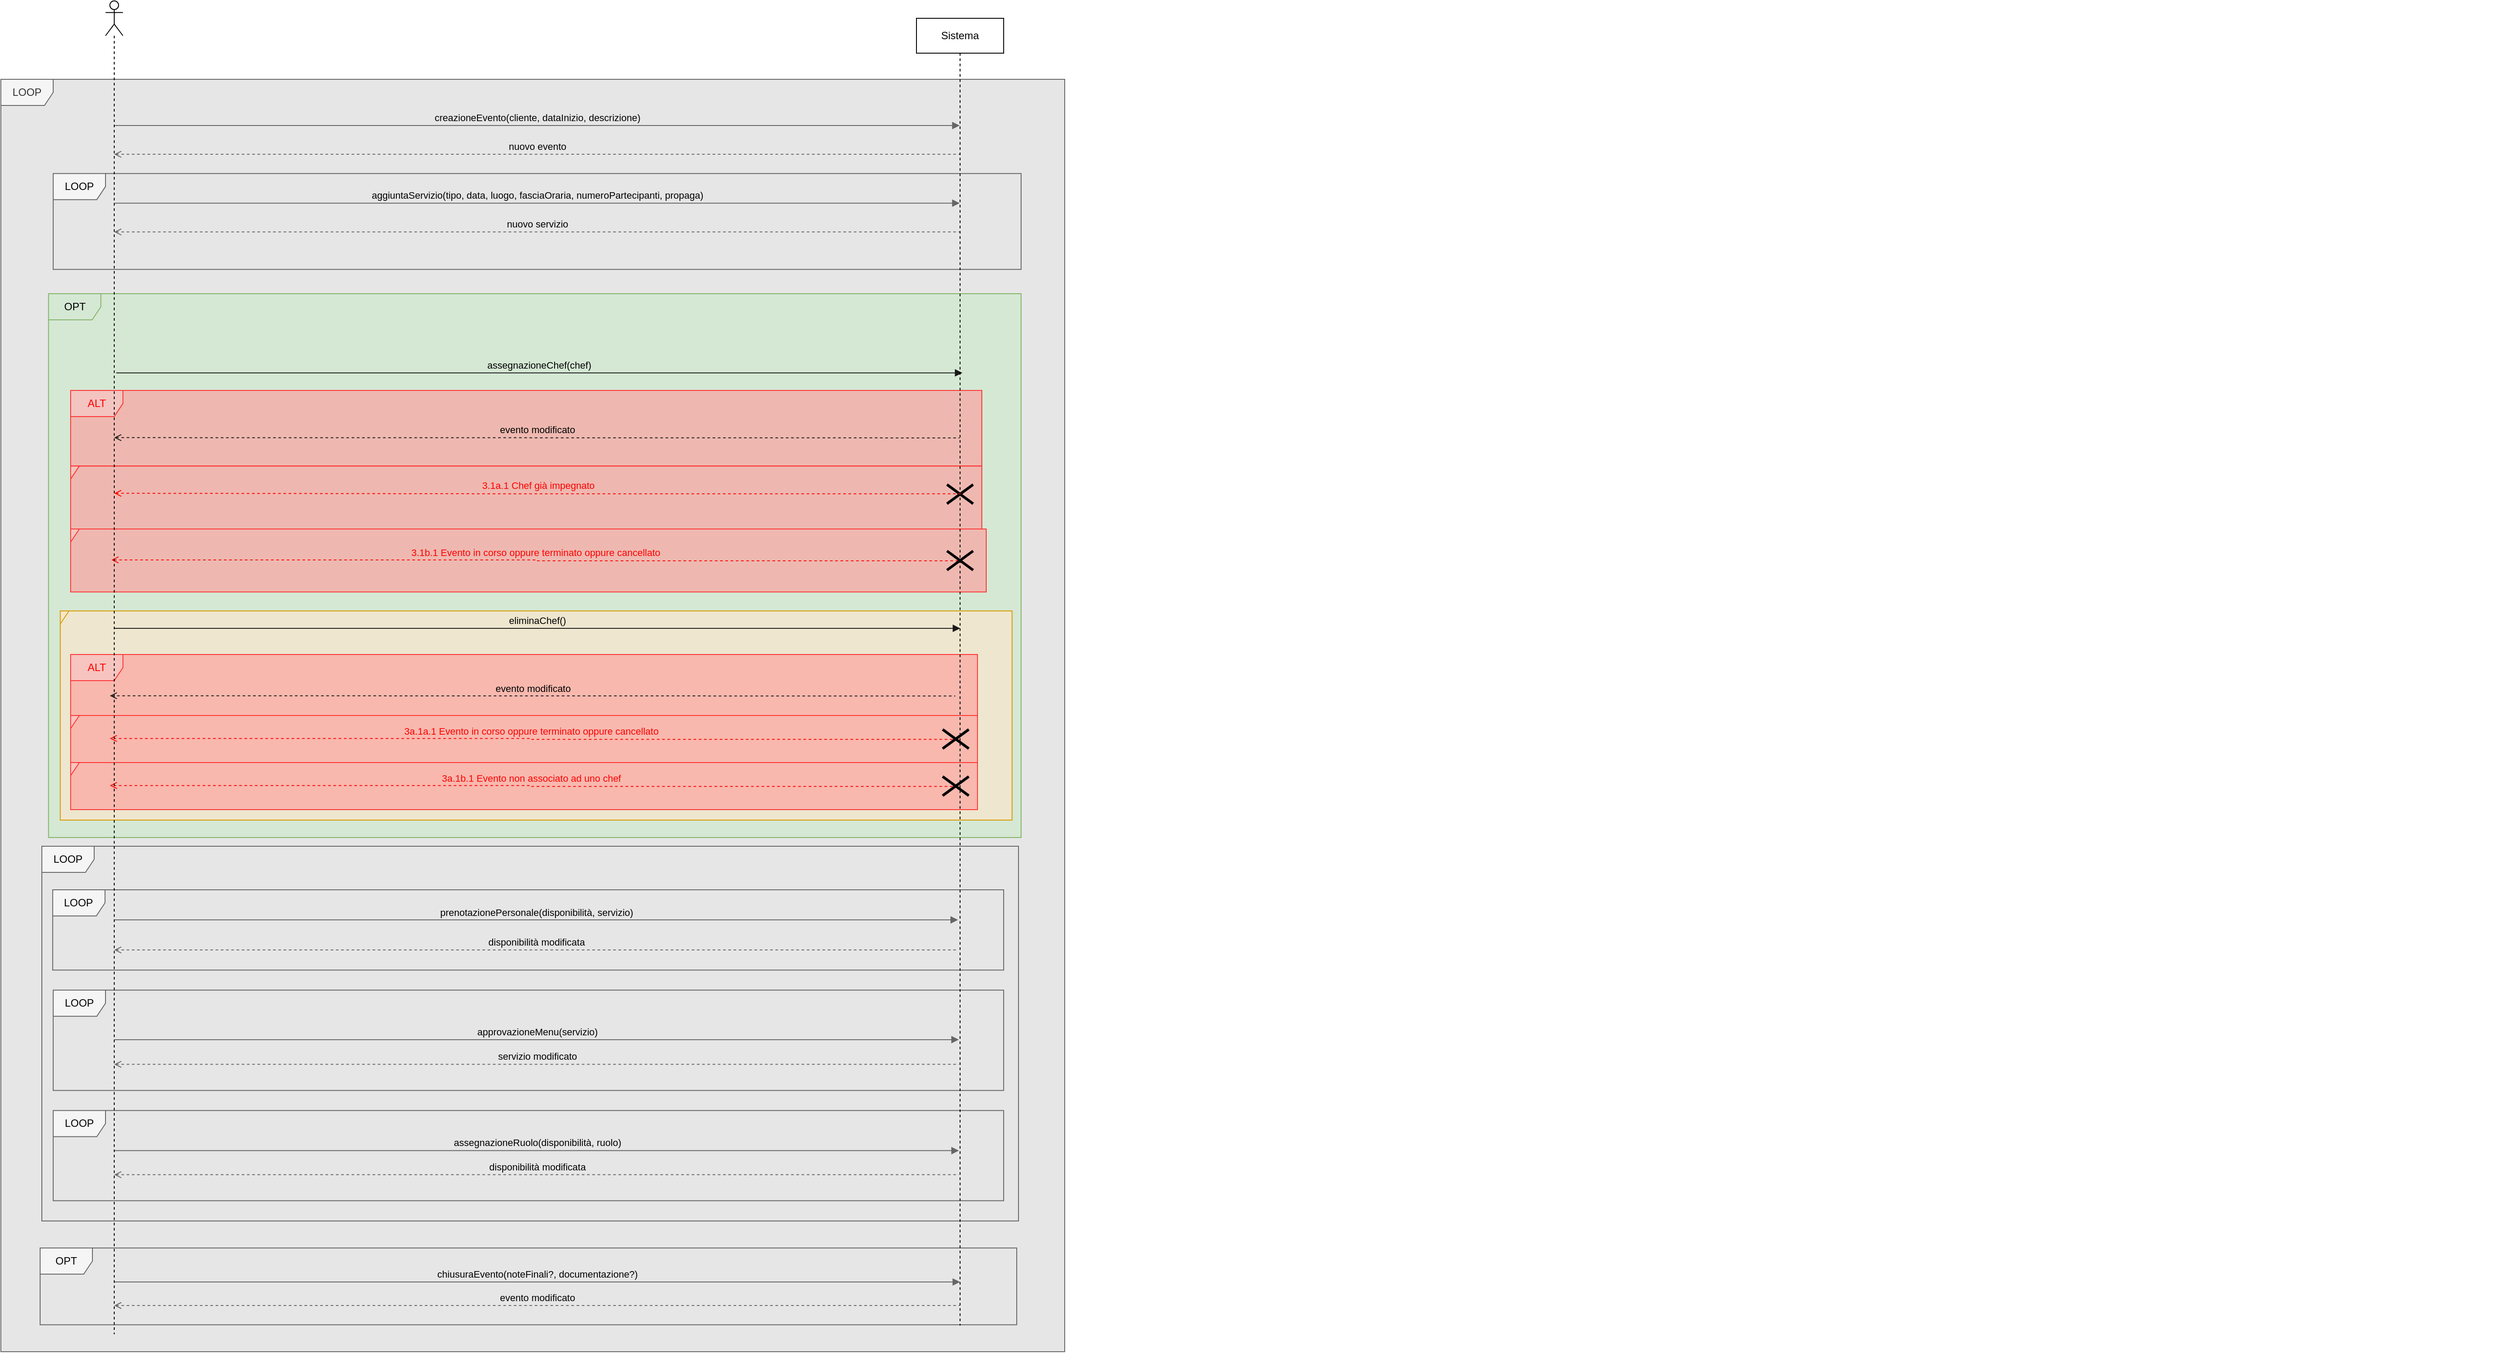 <mxfile version="21.7.2" type="device">
  <diagram name="Page-1" id="aDgRZFvFXDjg_jGfRXhe">
    <mxGraphModel dx="1993" dy="544" grid="1" gridSize="10" guides="1" tooltips="1" connect="1" arrows="1" fold="1" page="1" pageScale="1" pageWidth="827" pageHeight="1169" math="0" shadow="0">
      <root>
        <mxCell id="0" />
        <mxCell id="1" parent="0" />
        <mxCell id="en180CTn0l9zymGrBvhz-39" value="LOOP" style="shape=umlFrame;whiteSpace=wrap;html=1;pointerEvents=0;fillColor=#F5F5F5;strokeColor=#666666;fontColor=#333333;swimlaneFillColor=#E6E6E6;" parent="1" vertex="1">
          <mxGeometry x="-340" y="260" width="1220" height="1460" as="geometry" />
        </mxCell>
        <mxCell id="en180CTn0l9zymGrBvhz-40" value="" style="group" parent="1" vertex="1" connectable="0">
          <mxGeometry x="-290" y="280" width="2815" height="1269.6" as="geometry" />
        </mxCell>
        <mxCell id="en180CTn0l9zymGrBvhz-18" value="" style="group" parent="en180CTn0l9zymGrBvhz-40" vertex="1" connectable="0">
          <mxGeometry x="30" width="1060" height="88.081" as="geometry" />
        </mxCell>
        <mxCell id="ziAq5ncUOEXPv-bApJY8-3" value="creazioneEvento(cliente, dataInizio, descrizione)" style="html=1;verticalAlign=bottom;endArrow=block;edgeStyle=elbowEdgeStyle;elbow=vertical;curved=0;rounded=0;strokeColor=#666666;labelBackgroundColor=none;" parent="en180CTn0l9zymGrBvhz-18" source="ziAq5ncUOEXPv-bApJY8-1" target="ziAq5ncUOEXPv-bApJY8-2" edge="1">
          <mxGeometry width="80" relative="1" as="geometry">
            <mxPoint x="80" as="sourcePoint" />
            <mxPoint x="500" y="11.01" as="targetPoint" />
            <Array as="points">
              <mxPoint x="760" y="33.03" />
              <mxPoint x="50" />
            </Array>
          </mxGeometry>
        </mxCell>
        <mxCell id="ziAq5ncUOEXPv-bApJY8-4" value="nuovo evento" style="html=1;verticalAlign=bottom;endArrow=none;edgeStyle=elbowEdgeStyle;elbow=vertical;curved=0;rounded=0;startArrow=open;startFill=0;endFill=0;dashed=1;strokeColor=#666666;labelBackgroundColor=none;" parent="en180CTn0l9zymGrBvhz-18" source="ziAq5ncUOEXPv-bApJY8-1" target="ziAq5ncUOEXPv-bApJY8-2" edge="1">
          <mxGeometry width="80" relative="1" as="geometry">
            <mxPoint x="630" y="187.172" as="sourcePoint" />
            <mxPoint x="710" y="187.172" as="targetPoint" />
            <Array as="points">
              <mxPoint x="760" y="66.061" />
              <mxPoint x="550" y="44.04" />
            </Array>
          </mxGeometry>
        </mxCell>
        <mxCell id="en180CTn0l9zymGrBvhz-37" value="LOOP" style="shape=umlFrame;whiteSpace=wrap;html=1;pointerEvents=0;fillColor=#F5F5F5;strokeColor=#666666;swimlaneFillColor=#E6E6E6;" parent="en180CTn0l9zymGrBvhz-40" vertex="1">
          <mxGeometry x="-3" y="860" width="1120" height="430" as="geometry" />
        </mxCell>
        <mxCell id="DYl_nhM4-Qo1yMT7ztg8-1" value="" style="group" parent="en180CTn0l9zymGrBvhz-40" vertex="1" connectable="0">
          <mxGeometry x="10" y="88.08" width="1110" height="110" as="geometry" />
        </mxCell>
        <mxCell id="DYl_nhM4-Qo1yMT7ztg8-4" value="LOOP" style="shape=umlFrame;whiteSpace=wrap;html=1;pointerEvents=0;fillColor=#F5F5F5;strokeColor=#666666;swimlaneFillColor=#E6E6E6;gradientColor=none;shadow=0;" parent="DYl_nhM4-Qo1yMT7ztg8-1" vertex="1">
          <mxGeometry width="1110" height="110" as="geometry" />
        </mxCell>
        <mxCell id="en180CTn0l9zymGrBvhz-36" value="" style="group" parent="en180CTn0l9zymGrBvhz-40" vertex="1" connectable="0">
          <mxGeometry x="10" y="910" width="1090.004" height="356.81" as="geometry" />
        </mxCell>
        <mxCell id="en180CTn0l9zymGrBvhz-25" value="" style="group" parent="en180CTn0l9zymGrBvhz-36" vertex="1" connectable="0">
          <mxGeometry y="253.22" width="1090" height="103.59" as="geometry" />
        </mxCell>
        <mxCell id="en180CTn0l9zymGrBvhz-14" value="assegnazioneRuolo(disponibilità, ruolo)" style="html=1;verticalAlign=bottom;endArrow=block;edgeStyle=elbowEdgeStyle;elbow=vertical;curved=0;rounded=0;movable=1;resizable=1;rotatable=1;deletable=1;editable=1;locked=0;connectable=1;strokeColor=#666666;labelBackgroundColor=none;" parent="en180CTn0l9zymGrBvhz-25" source="ziAq5ncUOEXPv-bApJY8-1" edge="1">
          <mxGeometry width="80" relative="1" as="geometry">
            <mxPoint x="41.132" y="46.04" as="sourcePoint" />
            <mxPoint x="1038.585" y="46.04" as="targetPoint" />
            <Array as="points">
              <mxPoint x="647.83" y="46.04" />
              <mxPoint x="577.021" y="92.08" />
            </Array>
          </mxGeometry>
        </mxCell>
        <mxCell id="en180CTn0l9zymGrBvhz-15" value="disponibilità modificata" style="html=1;verticalAlign=bottom;endArrow=none;edgeStyle=elbowEdgeStyle;elbow=vertical;curved=0;rounded=0;startArrow=open;startFill=0;endFill=0;movable=1;resizable=1;rotatable=1;deletable=1;editable=1;locked=0;connectable=1;dashed=1;labelBackgroundColor=none;strokeColor=#666666;" parent="en180CTn0l9zymGrBvhz-25" source="ziAq5ncUOEXPv-bApJY8-1" edge="1">
          <mxGeometry width="80" relative="1" as="geometry">
            <mxPoint x="41.132" y="73.664" as="sourcePoint" />
            <mxPoint x="1038.585" y="73.664" as="targetPoint" />
            <Array as="points">
              <mxPoint x="555.283" y="73.664" />
            </Array>
          </mxGeometry>
        </mxCell>
        <mxCell id="en180CTn0l9zymGrBvhz-24" value="LOOP" style="shape=umlFrame;whiteSpace=wrap;html=1;pointerEvents=0;fillColor=#F5F5F5;strokeColor=#666666;" parent="en180CTn0l9zymGrBvhz-25" vertex="1">
          <mxGeometry width="1090" height="103.59" as="geometry" />
        </mxCell>
        <mxCell id="en180CTn0l9zymGrBvhz-26" value="" style="group" parent="en180CTn0l9zymGrBvhz-36" vertex="1" connectable="0">
          <mxGeometry y="115.1" width="1090" height="115.1" as="geometry" />
        </mxCell>
        <mxCell id="en180CTn0l9zymGrBvhz-12" value="approvazioneMenu(servizio)" style="html=1;verticalAlign=bottom;endArrow=block;edgeStyle=elbowEdgeStyle;elbow=vertical;curved=0;rounded=0;movable=1;resizable=1;rotatable=1;deletable=1;editable=1;locked=0;connectable=1;strokeColor=#666666;labelBackgroundColor=none;" parent="en180CTn0l9zymGrBvhz-26" source="ziAq5ncUOEXPv-bApJY8-1" edge="1">
          <mxGeometry width="80" relative="1" as="geometry">
            <mxPoint x="41.132" y="56.88" as="sourcePoint" />
            <mxPoint x="1038.585" y="56.88" as="targetPoint" />
            <Array as="points">
              <mxPoint x="647.83" y="56.88" />
              <mxPoint x="577.021" y="102.92" />
            </Array>
          </mxGeometry>
        </mxCell>
        <mxCell id="en180CTn0l9zymGrBvhz-13" value="servizio modificato" style="html=1;verticalAlign=bottom;endArrow=none;edgeStyle=elbowEdgeStyle;elbow=vertical;curved=0;rounded=0;startArrow=open;startFill=0;endFill=0;movable=1;resizable=1;rotatable=1;deletable=1;editable=1;locked=0;connectable=1;dashed=1;labelBackgroundColor=none;strokeColor=#666666;" parent="en180CTn0l9zymGrBvhz-26" source="ziAq5ncUOEXPv-bApJY8-1" edge="1">
          <mxGeometry width="80" relative="1" as="geometry">
            <mxPoint x="41.132" y="85.174" as="sourcePoint" />
            <mxPoint x="1038.585" y="85.174" as="targetPoint" />
            <Array as="points">
              <mxPoint x="555.283" y="85.174" />
            </Array>
          </mxGeometry>
        </mxCell>
        <mxCell id="en180CTn0l9zymGrBvhz-23" value="LOOP" style="shape=umlFrame;whiteSpace=wrap;html=1;pointerEvents=0;fillColor=#F5F5F5;strokeColor=#666666;" parent="en180CTn0l9zymGrBvhz-26" vertex="1">
          <mxGeometry width="1090" height="115.1" as="geometry" />
        </mxCell>
        <mxCell id="en180CTn0l9zymGrBvhz-27" value="" style="group" parent="en180CTn0l9zymGrBvhz-36" vertex="1" connectable="0">
          <mxGeometry x="-20.566" width="1110.57" height="92.08" as="geometry" />
        </mxCell>
        <mxCell id="en180CTn0l9zymGrBvhz-22" value="LOOP" style="shape=umlFrame;whiteSpace=wrap;html=1;pointerEvents=0;fillColor=#F5F5F5;strokeColor=#666666;" parent="en180CTn0l9zymGrBvhz-27" vertex="1">
          <mxGeometry x="20" width="1090.57" height="92.08" as="geometry" />
        </mxCell>
        <mxCell id="en180CTn0l9zymGrBvhz-10" value="prenotazionePersonale(disponibilità, servizio)" style="html=1;verticalAlign=bottom;endArrow=block;edgeStyle=elbowEdgeStyle;elbow=vertical;curved=0;rounded=0;movable=1;resizable=1;rotatable=1;deletable=1;editable=1;locked=0;connectable=1;strokeColor=#666666;labelBackgroundColor=none;" parent="en180CTn0l9zymGrBvhz-27" source="ziAq5ncUOEXPv-bApJY8-1" edge="1">
          <mxGeometry width="80" relative="1" as="geometry">
            <mxPoint x="47.147" y="34.53" as="sourcePoint" />
            <mxPoint x="1058.181" y="35.0" as="targetPoint" />
            <Array as="points">
              <mxPoint x="665.292" y="34.53" />
              <mxPoint x="593.147" y="80.57" />
            </Array>
          </mxGeometry>
        </mxCell>
        <mxCell id="en180CTn0l9zymGrBvhz-11" value="disponibilità modificata" style="html=1;verticalAlign=bottom;endArrow=none;edgeStyle=elbowEdgeStyle;elbow=vertical;curved=0;rounded=0;startArrow=open;startFill=0;endFill=0;movable=1;resizable=1;rotatable=1;deletable=1;editable=1;locked=0;connectable=1;dashed=1;labelBackgroundColor=none;strokeColor=#666666;" parent="en180CTn0l9zymGrBvhz-27" source="ziAq5ncUOEXPv-bApJY8-1" edge="1">
          <mxGeometry width="80" relative="1" as="geometry">
            <mxPoint x="41.908" y="69.06" as="sourcePoint" />
            <mxPoint x="1058.181" y="69.06" as="targetPoint" />
            <Array as="points">
              <mxPoint x="565.76" y="69.06" />
            </Array>
          </mxGeometry>
        </mxCell>
        <mxCell id="foloLPQ4tg3pwpEgOCVB-8" value="" style="group" parent="en180CTn0l9zymGrBvhz-40" vertex="1" connectable="0">
          <mxGeometry x="15" y="1321" width="1100" height="88.081" as="geometry" />
        </mxCell>
        <mxCell id="foloLPQ4tg3pwpEgOCVB-9" value="evento modificato" style="html=1;verticalAlign=bottom;endArrow=none;edgeStyle=elbowEdgeStyle;elbow=vertical;curved=0;rounded=0;startArrow=open;startFill=0;endFill=0;dashed=1;labelBackgroundColor=none;strokeColor=#666666;" parent="foloLPQ4tg3pwpEgOCVB-8" target="ziAq5ncUOEXPv-bApJY8-2" edge="1">
          <mxGeometry width="80" relative="1" as="geometry">
            <mxPoint x="65" y="65.995" as="sourcePoint" />
            <mxPoint x="1015" y="66.061" as="targetPoint" />
            <Array as="points">
              <mxPoint x="545" y="66.061" />
            </Array>
          </mxGeometry>
        </mxCell>
        <mxCell id="foloLPQ4tg3pwpEgOCVB-10" value="OPT" style="shape=umlFrame;whiteSpace=wrap;html=1;pointerEvents=0;fillColor=#F5F5F5;strokeColor=#666666;" parent="foloLPQ4tg3pwpEgOCVB-8" vertex="1">
          <mxGeometry x="-20" width="1120" height="88.08" as="geometry" />
        </mxCell>
        <mxCell id="foloLPQ4tg3pwpEgOCVB-11" value="chiusuraEvento(noteFinali?, documentazione?)" style="html=1;verticalAlign=bottom;endArrow=block;edgeStyle=elbowEdgeStyle;elbow=vertical;curved=0;rounded=0;movable=1;resizable=1;rotatable=1;deletable=1;editable=1;locked=0;connectable=1;strokeColor=#666666;labelBackgroundColor=none;" parent="foloLPQ4tg3pwpEgOCVB-8" edge="1">
          <mxGeometry width="80" relative="1" as="geometry">
            <mxPoint x="65" y="39" as="sourcePoint" />
            <mxPoint x="1035" y="39" as="targetPoint" />
            <Array as="points">
              <mxPoint x="655" y="39" />
              <mxPoint x="586.14" y="85.04" />
            </Array>
          </mxGeometry>
        </mxCell>
        <mxCell id="LqKblC7Wvc4Bk4WyccNA-1" value="ALT" style="shape=umlFrame;whiteSpace=wrap;html=1;fontColor=#FFA89E;swimlaneFillColor=#FFE6CC;fillColor=#ffe6cc;strokeColor=#d79b00;fillOpacity=60;" parent="en180CTn0l9zymGrBvhz-40" vertex="1">
          <mxGeometry x="18.1" y="266.13" width="1091.57" height="323.87" as="geometry" />
        </mxCell>
        <mxCell id="en180CTn0l9zymGrBvhz-20" value="OPT" style="shape=umlFrame;whiteSpace=wrap;html=1;pointerEvents=0;fillColor=#d5e8d4;strokeColor=#82b366;swimlaneFillColor=#D5E8D4;" parent="en180CTn0l9zymGrBvhz-40" vertex="1">
          <mxGeometry x="4.67" y="226" width="1115.33" height="624" as="geometry" />
        </mxCell>
        <mxCell id="en180CTn0l9zymGrBvhz-8" value="assegnazioneChef(chef)" style="html=1;verticalAlign=bottom;endArrow=block;edgeStyle=elbowEdgeStyle;elbow=vertical;curved=0;rounded=0;strokeColor=#1A1A1A;labelBackgroundColor=none;" parent="en180CTn0l9zymGrBvhz-40" edge="1">
          <mxGeometry x="0.0" width="80" relative="1" as="geometry">
            <mxPoint x="82.337" y="316.868" as="sourcePoint" />
            <mxPoint x="1052.67" y="316.868" as="targetPoint" />
            <Array as="points">
              <mxPoint x="673.941" y="316.868" />
              <mxPoint x="602.829" y="368.844" />
            </Array>
            <mxPoint as="offset" />
          </mxGeometry>
        </mxCell>
        <mxCell id="LqKblC7Wvc4Bk4WyccNA-17" value="" style="shape=umlFrame;whiteSpace=wrap;html=1;fontColor=#FFA89E;swimlaneFillColor=#FFE6CC;fillColor=#ffe6cc;strokeColor=#d79b00;fillOpacity=60;width=10;height=15;" parent="en180CTn0l9zymGrBvhz-40" vertex="1">
          <mxGeometry x="18.1" y="590" width="1091.57" height="240" as="geometry" />
        </mxCell>
        <mxCell id="LqKblC7Wvc4Bk4WyccNA-18" value="eliminaChef()" style="html=1;verticalAlign=bottom;endArrow=block;edgeStyle=elbowEdgeStyle;elbow=vertical;curved=0;rounded=0;strokeColor=#1A1A1A;labelBackgroundColor=none;" parent="en180CTn0l9zymGrBvhz-40" edge="1">
          <mxGeometry x="0.0" width="80" relative="1" as="geometry">
            <mxPoint x="79.829" y="609.995" as="sourcePoint" />
            <mxPoint x="1050.162" y="609.995" as="targetPoint" />
            <Array as="points">
              <mxPoint x="671.433" y="609.995" />
              <mxPoint x="600.32" y="654.036" />
            </Array>
            <mxPoint as="offset" />
          </mxGeometry>
        </mxCell>
        <mxCell id="LqKblC7Wvc4Bk4WyccNA-26" value="" style="shape=umlFrame;whiteSpace=wrap;html=1;swimlaneFillColor=#FF9999;fillColor=#f8cecc;strokeColor=#FF3333;fillOpacity=60;fontColor=#FF0000;width=10;height=15;" parent="en180CTn0l9zymGrBvhz-40" vertex="1">
          <mxGeometry x="30" y="710" width="1040" height="54" as="geometry" />
        </mxCell>
        <mxCell id="LqKblC7Wvc4Bk4WyccNA-25" value="ALT" style="shape=umlFrame;whiteSpace=wrap;html=1;swimlaneFillColor=#FF9999;fillColor=#f8cecc;strokeColor=#FF3333;fillOpacity=60;fontColor=#FF0000;" parent="en180CTn0l9zymGrBvhz-40" vertex="1">
          <mxGeometry x="30" y="640" width="1040" height="70" as="geometry" />
        </mxCell>
        <mxCell id="LqKblC7Wvc4Bk4WyccNA-19" value="3a.1a.1 Evento in corso oppure terminato oppure cancellato" style="html=1;verticalAlign=bottom;endArrow=open;edgeStyle=elbowEdgeStyle;elbow=horizontal;curved=0;rounded=0;labelBackgroundColor=none;dashed=1;strokeColor=#FF0000;fontColor=#FF0000;endFill=0;exitX=0.533;exitY=0.485;exitDx=0;exitDy=0;exitPerimeter=0;" parent="en180CTn0l9zymGrBvhz-40" edge="1">
          <mxGeometry relative="1" as="geometry">
            <mxPoint x="1041.359" y="737.33" as="sourcePoint" />
            <mxPoint x="75.005" y="736.33" as="targetPoint" />
          </mxGeometry>
        </mxCell>
        <mxCell id="LqKblC7Wvc4Bk4WyccNA-110" value="" style="shape=umlDestroy;whiteSpace=wrap;html=1;strokeWidth=3;targetShapes=umlLifeline;" parent="en180CTn0l9zymGrBvhz-40" vertex="1">
          <mxGeometry x="1030" y="726" width="30" height="22" as="geometry" />
        </mxCell>
        <mxCell id="LqKblC7Wvc4Bk4WyccNA-113" value="" style="shape=umlFrame;whiteSpace=wrap;html=1;swimlaneFillColor=#FF9999;fillColor=#f8cecc;strokeColor=#FF3333;fillOpacity=60;fontColor=#FF0000;width=10;height=15;" parent="en180CTn0l9zymGrBvhz-40" vertex="1">
          <mxGeometry x="30" y="764" width="1040" height="54" as="geometry" />
        </mxCell>
        <mxCell id="LqKblC7Wvc4Bk4WyccNA-114" value="3a.1b.1 Evento non associato ad uno chef" style="html=1;verticalAlign=bottom;endArrow=open;edgeStyle=elbowEdgeStyle;elbow=horizontal;curved=0;rounded=0;labelBackgroundColor=none;dashed=1;strokeColor=#FF0000;fontColor=#FF0000;endFill=0;exitX=0.533;exitY=0.485;exitDx=0;exitDy=0;exitPerimeter=0;" parent="en180CTn0l9zymGrBvhz-40" edge="1">
          <mxGeometry relative="1" as="geometry">
            <mxPoint x="1041.359" y="791.33" as="sourcePoint" />
            <mxPoint x="75.005" y="790.33" as="targetPoint" />
          </mxGeometry>
        </mxCell>
        <mxCell id="LqKblC7Wvc4Bk4WyccNA-115" value="" style="shape=umlDestroy;whiteSpace=wrap;html=1;strokeWidth=3;targetShapes=umlLifeline;" parent="en180CTn0l9zymGrBvhz-40" vertex="1">
          <mxGeometry x="1030" y="780" width="30" height="22" as="geometry" />
        </mxCell>
        <mxCell id="LqKblC7Wvc4Bk4WyccNA-23" value="evento modificato" style="html=1;verticalAlign=bottom;endArrow=none;edgeStyle=elbowEdgeStyle;elbow=vertical;curved=0;rounded=0;startArrow=open;startFill=0;endFill=0;dashed=1;labelBackgroundColor=none;strokeColor=#1A1A1A;" parent="en180CTn0l9zymGrBvhz-40" edge="1">
          <mxGeometry width="80" relative="1" as="geometry">
            <mxPoint x="75.001" y="687.33" as="sourcePoint" />
            <mxPoint x="1044.5" y="687.66" as="targetPoint" />
            <Array as="points">
              <mxPoint x="552.705" y="687.66" />
            </Array>
          </mxGeometry>
        </mxCell>
        <mxCell id="LqKblC7Wvc4Bk4WyccNA-4" value="ALT" style="shape=umlFrame;whiteSpace=wrap;html=1;swimlaneFillColor=#FF9999;fillColor=#f8cecc;strokeColor=#FF3333;fillOpacity=60;fontColor=#FF0000;" parent="en180CTn0l9zymGrBvhz-40" vertex="1">
          <mxGeometry x="30" y="336.94" width="1045" height="86.76" as="geometry" />
        </mxCell>
        <mxCell id="LqKblC7Wvc4Bk4WyccNA-6" value="" style="shape=umlFrame;whiteSpace=wrap;html=1;swimlaneFillColor=#FF9999;fillColor=#f8cecc;strokeColor=#FF3333;fillOpacity=60;fontColor=#FF0000;width=10;height=15;" parent="en180CTn0l9zymGrBvhz-40" vertex="1">
          <mxGeometry x="30" y="423.7" width="1045" height="72.3" as="geometry" />
        </mxCell>
        <mxCell id="en180CTn0l9zymGrBvhz-9" value="evento modificato" style="html=1;verticalAlign=bottom;endArrow=none;edgeStyle=elbowEdgeStyle;elbow=vertical;curved=0;rounded=0;startArrow=open;startFill=0;endFill=0;dashed=1;labelBackgroundColor=none;strokeColor=#1A1A1A;" parent="en180CTn0l9zymGrBvhz-40" edge="1">
          <mxGeometry width="80" relative="1" as="geometry">
            <mxPoint x="80" y="391.165" as="sourcePoint" />
            <mxPoint x="1049.5" y="391.463" as="targetPoint" />
            <Array as="points">
              <mxPoint x="560" y="391.463" />
            </Array>
          </mxGeometry>
        </mxCell>
        <mxCell id="Nt__MGMC04cDa7M7rrMZ-2" value="" style="shape=umlFrame;whiteSpace=wrap;html=1;swimlaneFillColor=#FF9999;fillColor=#f8cecc;strokeColor=#FF3333;fillOpacity=60;fontColor=#FF0000;width=10;height=15;" parent="en180CTn0l9zymGrBvhz-40" vertex="1">
          <mxGeometry x="30" y="496" width="1050" height="72.3" as="geometry" />
        </mxCell>
        <mxCell id="Nt__MGMC04cDa7M7rrMZ-3" value="3.1b.1 Evento in corso oppure terminato oppure cancellato" style="html=1;verticalAlign=bottom;endArrow=open;edgeStyle=elbowEdgeStyle;elbow=horizontal;curved=0;rounded=0;labelBackgroundColor=none;dashed=1;strokeColor=#FF0000;fontColor=#FF0000;endFill=0;exitX=0.533;exitY=0.485;exitDx=0;exitDy=0;exitPerimeter=0;" parent="en180CTn0l9zymGrBvhz-40" edge="1">
          <mxGeometry relative="1" as="geometry">
            <mxPoint x="1047.84" y="532.48" as="sourcePoint" />
            <mxPoint x="76.84" y="531.48" as="targetPoint" />
          </mxGeometry>
        </mxCell>
        <mxCell id="DYl_nhM4-Qo1yMT7ztg8-2" value="aggiuntaServizio(tipo, data, luogo, fasciaOraria, numeroPartecipanti, propaga)" style="html=1;verticalAlign=bottom;endArrow=block;edgeStyle=elbowEdgeStyle;elbow=vertical;curved=0;rounded=0;strokeColor=#666666;labelBackgroundColor=none;" parent="1" source="ziAq5ncUOEXPv-bApJY8-1" target="ziAq5ncUOEXPv-bApJY8-2" edge="1">
          <mxGeometry width="80" relative="1" as="geometry">
            <mxPoint x="140.64" y="424.141" as="sourcePoint" />
            <mxPoint x="460.64" y="424.141" as="targetPoint" />
            <Array as="points">
              <mxPoint x="200" y="402.12" />
              <mxPoint x="360" y="380.1" />
              <mxPoint x="291.14" y="424.141" />
            </Array>
          </mxGeometry>
        </mxCell>
        <mxCell id="DYl_nhM4-Qo1yMT7ztg8-3" value="nuovo servizio" style="html=1;verticalAlign=bottom;endArrow=none;edgeStyle=elbowEdgeStyle;elbow=vertical;curved=0;rounded=0;startArrow=open;startFill=0;endFill=0;dashed=1;labelBackgroundColor=none;strokeColor=#666666;" parent="1" source="ziAq5ncUOEXPv-bApJY8-1" target="ziAq5ncUOEXPv-bApJY8-2" edge="1">
          <mxGeometry width="80" relative="1" as="geometry">
            <mxPoint x="140.64" y="457.171" as="sourcePoint" />
            <mxPoint x="460.64" y="457.171" as="targetPoint" />
            <Array as="points">
              <mxPoint x="190" y="435.151" />
              <mxPoint x="260" y="413.131" />
            </Array>
          </mxGeometry>
        </mxCell>
        <mxCell id="ziAq5ncUOEXPv-bApJY8-1" value="" style="shape=umlLifeline;perimeter=lifelinePerimeter;whiteSpace=wrap;html=1;container=1;dropTarget=0;collapsible=0;recursiveResize=0;outlineConnect=0;portConstraint=eastwest;newEdgeStyle={&quot;edgeStyle&quot;:&quot;elbowEdgeStyle&quot;,&quot;elbow&quot;:&quot;vertical&quot;,&quot;curved&quot;:0,&quot;rounded&quot;:0};participant=umlActor;" parent="1" vertex="1">
          <mxGeometry x="-220" y="170" width="20" height="1530" as="geometry" />
        </mxCell>
        <mxCell id="ziAq5ncUOEXPv-bApJY8-2" value="Sistema" style="shape=umlLifeline;perimeter=lifelinePerimeter;whiteSpace=wrap;html=1;container=1;dropTarget=0;collapsible=0;recursiveResize=0;outlineConnect=0;portConstraint=eastwest;newEdgeStyle={&quot;edgeStyle&quot;:&quot;elbowEdgeStyle&quot;,&quot;elbow&quot;:&quot;vertical&quot;,&quot;curved&quot;:0,&quot;rounded&quot;:0};" parent="1" vertex="1">
          <mxGeometry x="710" y="190" width="100" height="1500" as="geometry" />
        </mxCell>
        <mxCell id="LqKblC7Wvc4Bk4WyccNA-8" value="" style="shape=umlDestroy;whiteSpace=wrap;html=1;strokeWidth=3;targetShapes=umlLifeline;" parent="ziAq5ncUOEXPv-bApJY8-2" vertex="1">
          <mxGeometry x="35" y="535" width="30" height="22" as="geometry" />
        </mxCell>
        <mxCell id="Nt__MGMC04cDa7M7rrMZ-4" value="" style="shape=umlDestroy;whiteSpace=wrap;html=1;strokeWidth=3;targetShapes=umlLifeline;" parent="ziAq5ncUOEXPv-bApJY8-2" vertex="1">
          <mxGeometry x="35" y="611.15" width="30" height="22" as="geometry" />
        </mxCell>
        <mxCell id="LqKblC7Wvc4Bk4WyccNA-7" value="3.1a.1 Chef già impegnato" style="html=1;verticalAlign=bottom;endArrow=open;edgeStyle=elbowEdgeStyle;elbow=horizontal;curved=0;rounded=0;labelBackgroundColor=none;dashed=1;strokeColor=#FF0000;fontColor=#FF0000;endFill=0;exitX=0.533;exitY=0.485;exitDx=0;exitDy=0;exitPerimeter=0;" parent="1" source="LqKblC7Wvc4Bk4WyccNA-8" edge="1">
          <mxGeometry relative="1" as="geometry">
            <mxPoint x="719.688" y="735.2" as="sourcePoint" />
            <mxPoint x="-210" y="735" as="targetPoint" />
          </mxGeometry>
        </mxCell>
      </root>
    </mxGraphModel>
  </diagram>
</mxfile>
